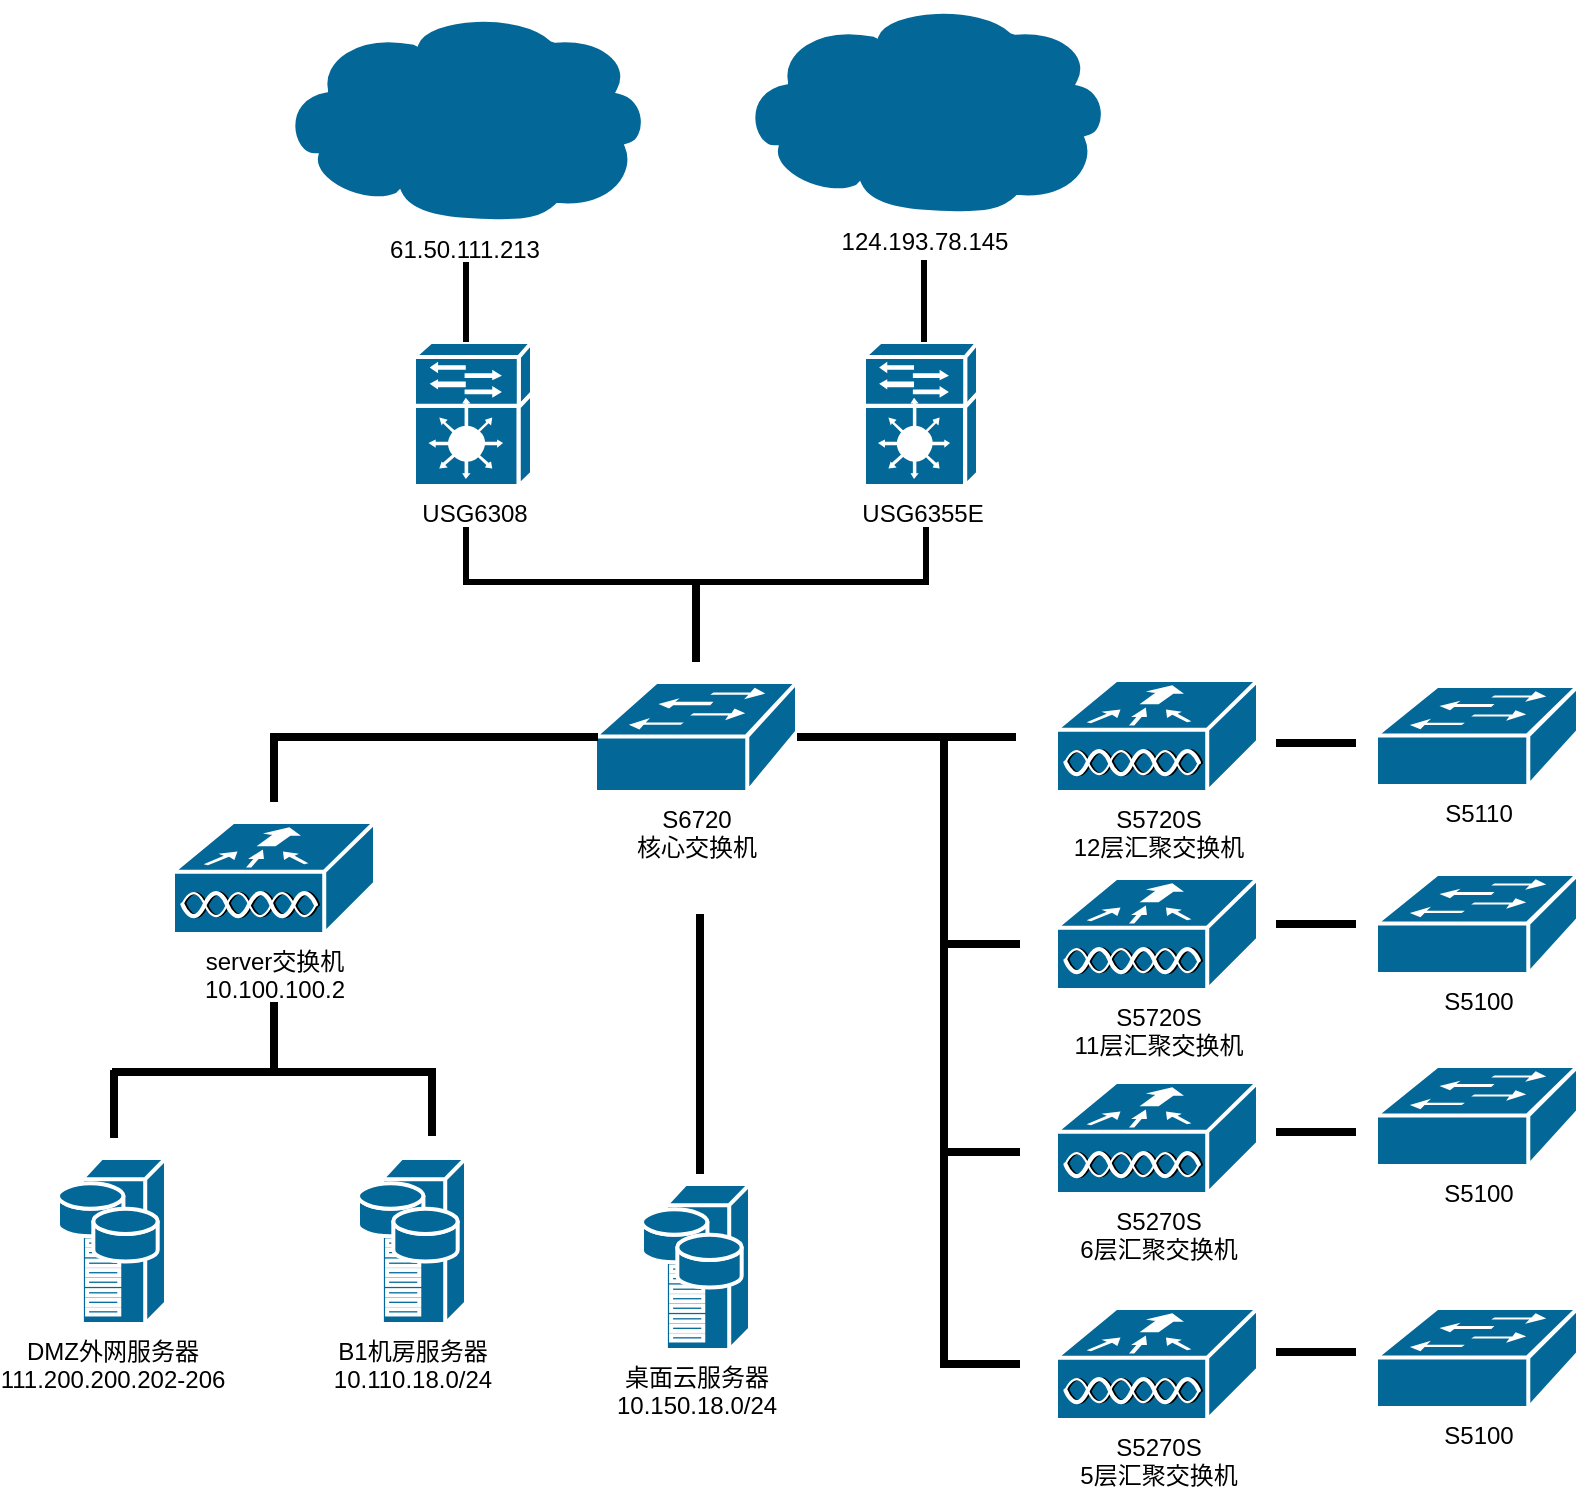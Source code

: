 <mxfile version="13.7.9" type="github">
  <diagram name="Page-1" id="822b0af5-4adb-64df-f703-e8dfc1f81529">
    <mxGraphModel dx="1422" dy="865" grid="1" gridSize="10" guides="1" tooltips="1" connect="1" arrows="1" fold="1" page="1" pageScale="1" pageWidth="1100" pageHeight="850" background="#ffffff" math="0" shadow="0">
      <root>
        <mxCell id="0" />
        <mxCell id="1" parent="0" />
        <mxCell id="1Zsn9L5nUuaMn7X5BciJ-1" value="61.50.111.213" style="shape=mxgraph.cisco.storage.cloud;html=1;pointerEvents=1;dashed=0;fillColor=#036897;strokeColor=#ffffff;strokeWidth=2;verticalLabelPosition=bottom;verticalAlign=top;align=center;outlineConnect=0;" vertex="1" parent="1">
          <mxGeometry x="170" y="14" width="186" height="106" as="geometry" />
        </mxCell>
        <mxCell id="1Zsn9L5nUuaMn7X5BciJ-2" value="124.193.78.145" style="shape=mxgraph.cisco.storage.cloud;html=1;pointerEvents=1;dashed=0;fillColor=#036897;strokeColor=#ffffff;strokeWidth=2;verticalLabelPosition=bottom;verticalAlign=top;align=center;outlineConnect=0;" vertex="1" parent="1">
          <mxGeometry x="400" y="10" width="186" height="106" as="geometry" />
        </mxCell>
        <mxCell id="1Zsn9L5nUuaMn7X5BciJ-4" value="USG6308&lt;br&gt;" style="shape=mxgraph.cisco.controllers_and_modules.service_module;html=1;pointerEvents=1;dashed=0;fillColor=#036897;strokeColor=#ffffff;strokeWidth=2;verticalLabelPosition=bottom;verticalAlign=top;align=center;outlineConnect=0;" vertex="1" parent="1">
          <mxGeometry x="238" y="180" width="59" height="72" as="geometry" />
        </mxCell>
        <mxCell id="1Zsn9L5nUuaMn7X5BciJ-6" value="USG6355E" style="shape=mxgraph.cisco.controllers_and_modules.service_module;html=1;pointerEvents=1;dashed=0;fillColor=#036897;strokeColor=#ffffff;strokeWidth=2;verticalLabelPosition=bottom;verticalAlign=top;align=center;outlineConnect=0;" vertex="1" parent="1">
          <mxGeometry x="463" y="180" width="57" height="72" as="geometry" />
        </mxCell>
        <mxCell id="1Zsn9L5nUuaMn7X5BciJ-9" value="S6720&lt;br&gt;核心交换机" style="shape=mxgraph.cisco.switches.workgroup_switch;html=1;pointerEvents=1;dashed=0;fillColor=#036897;strokeColor=#ffffff;strokeWidth=2;verticalLabelPosition=bottom;verticalAlign=top;align=center;outlineConnect=0;" vertex="1" parent="1">
          <mxGeometry x="328.5" y="350" width="101" height="55" as="geometry" />
        </mxCell>
        <mxCell id="1Zsn9L5nUuaMn7X5BciJ-15" value="S5720S&lt;br&gt;12层汇聚交换机" style="shape=mxgraph.cisco.wireless.wlan_controller;html=1;pointerEvents=1;dashed=0;fillColor=#036897;strokeColor=#ffffff;strokeWidth=2;verticalLabelPosition=bottom;verticalAlign=top;align=center;outlineConnect=0;" vertex="1" parent="1">
          <mxGeometry x="559" y="349" width="101" height="56" as="geometry" />
        </mxCell>
        <mxCell id="1Zsn9L5nUuaMn7X5BciJ-36" value="" style="shape=partialRectangle;whiteSpace=wrap;html=1;bottom=1;right=1;left=1;top=0;fillColor=none;routingCenterX=-0.5;strokeWidth=3;" vertex="1" parent="1">
          <mxGeometry x="264" y="274" width="230" height="26" as="geometry" />
        </mxCell>
        <mxCell id="1Zsn9L5nUuaMn7X5BciJ-38" value="" style="line;strokeWidth=3;direction=south;html=1;" vertex="1" parent="1">
          <mxGeometry x="259" y="140" width="10" height="40" as="geometry" />
        </mxCell>
        <mxCell id="1Zsn9L5nUuaMn7X5BciJ-39" value="" style="line;strokeWidth=3;direction=south;html=1;" vertex="1" parent="1">
          <mxGeometry x="488" y="139" width="10" height="41" as="geometry" />
        </mxCell>
        <mxCell id="1Zsn9L5nUuaMn7X5BciJ-45" value="" style="line;strokeWidth=4;direction=south;html=1;perimeter=backbonePerimeter;points=[];outlineConnect=0;" vertex="1" parent="1">
          <mxGeometry x="374" y="300" width="10" height="40" as="geometry" />
        </mxCell>
        <mxCell id="1Zsn9L5nUuaMn7X5BciJ-46" value="" style="line;strokeWidth=4;html=1;perimeter=backbonePerimeter;points=[];outlineConnect=0;" vertex="1" parent="1">
          <mxGeometry x="170" y="372.5" width="160" height="10" as="geometry" />
        </mxCell>
        <mxCell id="1Zsn9L5nUuaMn7X5BciJ-47" value="" style="line;strokeWidth=4;direction=south;html=1;perimeter=backbonePerimeter;points=[];outlineConnect=0;" vertex="1" parent="1">
          <mxGeometry x="163" y="375.5" width="10" height="34.5" as="geometry" />
        </mxCell>
        <mxCell id="1Zsn9L5nUuaMn7X5BciJ-48" value="" style="line;strokeWidth=4;html=1;perimeter=backbonePerimeter;points=[];outlineConnect=0;" vertex="1" parent="1">
          <mxGeometry x="87" y="540" width="160" height="10" as="geometry" />
        </mxCell>
        <mxCell id="1Zsn9L5nUuaMn7X5BciJ-49" value="" style="line;strokeWidth=4;direction=south;html=1;perimeter=backbonePerimeter;points=[];outlineConnect=0;" vertex="1" parent="1">
          <mxGeometry x="163" y="510" width="10" height="36" as="geometry" />
        </mxCell>
        <mxCell id="1Zsn9L5nUuaMn7X5BciJ-50" value="server交换机&lt;br&gt;10.100.100.2" style="shape=mxgraph.cisco.wireless.wlan_controller;html=1;pointerEvents=1;dashed=0;fillColor=#036897;strokeColor=#ffffff;strokeWidth=2;verticalLabelPosition=bottom;verticalAlign=top;align=center;outlineConnect=0;" vertex="1" parent="1">
          <mxGeometry x="117.5" y="420" width="101" height="56" as="geometry" />
        </mxCell>
        <mxCell id="1Zsn9L5nUuaMn7X5BciJ-51" value="S5720S&lt;br&gt;11层汇聚交换机" style="shape=mxgraph.cisco.wireless.wlan_controller;html=1;pointerEvents=1;dashed=0;fillColor=#036897;strokeColor=#ffffff;strokeWidth=2;verticalLabelPosition=bottom;verticalAlign=top;align=center;outlineConnect=0;" vertex="1" parent="1">
          <mxGeometry x="559" y="448" width="101" height="56" as="geometry" />
        </mxCell>
        <mxCell id="1Zsn9L5nUuaMn7X5BciJ-54" value="DMZ外网服务器&lt;br&gt;111.200.200.202-206" style="shape=mxgraph.cisco.servers.storage_server;html=1;pointerEvents=1;dashed=0;fillColor=#036897;strokeColor=#ffffff;strokeWidth=2;verticalLabelPosition=bottom;verticalAlign=top;align=center;outlineConnect=0;" vertex="1" parent="1">
          <mxGeometry x="60" y="588" width="54" height="83" as="geometry" />
        </mxCell>
        <mxCell id="1Zsn9L5nUuaMn7X5BciJ-55" value="B1机房服务器&lt;br&gt;10.110.18.0/24" style="shape=mxgraph.cisco.servers.storage_server;html=1;pointerEvents=1;dashed=0;fillColor=#036897;strokeColor=#ffffff;strokeWidth=2;verticalLabelPosition=bottom;verticalAlign=top;align=center;outlineConnect=0;" vertex="1" parent="1">
          <mxGeometry x="210" y="588" width="54" height="83" as="geometry" />
        </mxCell>
        <mxCell id="1Zsn9L5nUuaMn7X5BciJ-56" value="" style="line;strokeWidth=4;direction=south;html=1;perimeter=backbonePerimeter;points=[];outlineConnect=0;" vertex="1" parent="1">
          <mxGeometry x="83" y="544" width="10" height="34" as="geometry" />
        </mxCell>
        <mxCell id="1Zsn9L5nUuaMn7X5BciJ-57" value="" style="line;strokeWidth=4;direction=south;html=1;perimeter=backbonePerimeter;points=[];outlineConnect=0;" vertex="1" parent="1">
          <mxGeometry x="242" y="543" width="10" height="34" as="geometry" />
        </mxCell>
        <mxCell id="1Zsn9L5nUuaMn7X5BciJ-58" value="桌面云服务器&lt;br&gt;10.150.18.0/24" style="shape=mxgraph.cisco.servers.storage_server;html=1;pointerEvents=1;dashed=0;fillColor=#036897;strokeColor=#ffffff;strokeWidth=2;verticalLabelPosition=bottom;verticalAlign=top;align=center;outlineConnect=0;" vertex="1" parent="1">
          <mxGeometry x="352" y="601" width="54" height="83" as="geometry" />
        </mxCell>
        <mxCell id="1Zsn9L5nUuaMn7X5BciJ-59" value="" style="line;strokeWidth=4;direction=south;html=1;perimeter=backbonePerimeter;points=[];outlineConnect=0;" vertex="1" parent="1">
          <mxGeometry x="376" y="466" width="10" height="130" as="geometry" />
        </mxCell>
        <mxCell id="1Zsn9L5nUuaMn7X5BciJ-60" value="S5270S&lt;br&gt;6层汇聚交换机" style="shape=mxgraph.cisco.wireless.wlan_controller;html=1;pointerEvents=1;dashed=0;fillColor=#036897;strokeColor=#ffffff;strokeWidth=2;verticalLabelPosition=bottom;verticalAlign=top;align=center;outlineConnect=0;" vertex="1" parent="1">
          <mxGeometry x="559" y="550" width="101" height="56" as="geometry" />
        </mxCell>
        <mxCell id="1Zsn9L5nUuaMn7X5BciJ-61" value="S5270S&lt;br&gt;5层汇聚交换机" style="shape=mxgraph.cisco.wireless.wlan_controller;html=1;pointerEvents=1;dashed=0;fillColor=#036897;strokeColor=#ffffff;strokeWidth=2;verticalLabelPosition=bottom;verticalAlign=top;align=center;outlineConnect=0;" vertex="1" parent="1">
          <mxGeometry x="559" y="663" width="101" height="56" as="geometry" />
        </mxCell>
        <mxCell id="1Zsn9L5nUuaMn7X5BciJ-62" value="" style="line;strokeWidth=4;html=1;perimeter=backbonePerimeter;points=[];outlineConnect=0;" vertex="1" parent="1">
          <mxGeometry x="429.5" y="362.5" width="109.5" height="30" as="geometry" />
        </mxCell>
        <mxCell id="1Zsn9L5nUuaMn7X5BciJ-63" value="" style="line;strokeWidth=4;direction=south;html=1;perimeter=backbonePerimeter;points=[];outlineConnect=0;" vertex="1" parent="1">
          <mxGeometry x="498" y="378" width="10" height="312" as="geometry" />
        </mxCell>
        <mxCell id="1Zsn9L5nUuaMn7X5BciJ-64" value="" style="line;strokeWidth=4;html=1;perimeter=backbonePerimeter;points=[];outlineConnect=0;" vertex="1" parent="1">
          <mxGeometry x="501" y="476" width="40" height="10" as="geometry" />
        </mxCell>
        <mxCell id="1Zsn9L5nUuaMn7X5BciJ-65" value="" style="line;strokeWidth=4;html=1;perimeter=backbonePerimeter;points=[];outlineConnect=0;" vertex="1" parent="1">
          <mxGeometry x="501" y="580" width="40" height="10" as="geometry" />
        </mxCell>
        <mxCell id="1Zsn9L5nUuaMn7X5BciJ-66" value="" style="line;strokeWidth=4;html=1;perimeter=backbonePerimeter;points=[];outlineConnect=0;" vertex="1" parent="1">
          <mxGeometry x="501" y="686" width="40" height="10" as="geometry" />
        </mxCell>
        <mxCell id="1Zsn9L5nUuaMn7X5BciJ-67" value="" style="line;strokeWidth=4;html=1;perimeter=backbonePerimeter;points=[];outlineConnect=0;" vertex="1" parent="1">
          <mxGeometry x="669" y="375.5" width="40" height="10" as="geometry" />
        </mxCell>
        <mxCell id="1Zsn9L5nUuaMn7X5BciJ-68" value="" style="line;strokeWidth=4;html=1;perimeter=backbonePerimeter;points=[];outlineConnect=0;" vertex="1" parent="1">
          <mxGeometry x="669" y="466" width="40" height="10" as="geometry" />
        </mxCell>
        <mxCell id="1Zsn9L5nUuaMn7X5BciJ-69" value="" style="line;strokeWidth=4;html=1;perimeter=backbonePerimeter;points=[];outlineConnect=0;" vertex="1" parent="1">
          <mxGeometry x="669" y="570" width="40" height="10" as="geometry" />
        </mxCell>
        <mxCell id="1Zsn9L5nUuaMn7X5BciJ-70" value="" style="line;strokeWidth=4;html=1;perimeter=backbonePerimeter;points=[];outlineConnect=0;" vertex="1" parent="1">
          <mxGeometry x="669" y="680" width="40" height="10" as="geometry" />
        </mxCell>
        <mxCell id="1Zsn9L5nUuaMn7X5BciJ-71" value="S5110" style="shape=mxgraph.cisco.switches.workgroup_switch;html=1;pointerEvents=1;dashed=0;fillColor=#036897;strokeColor=#ffffff;strokeWidth=2;verticalLabelPosition=bottom;verticalAlign=top;align=center;outlineConnect=0;" vertex="1" parent="1">
          <mxGeometry x="719" y="352" width="101" height="50" as="geometry" />
        </mxCell>
        <mxCell id="1Zsn9L5nUuaMn7X5BciJ-72" value="S5100" style="shape=mxgraph.cisco.switches.workgroup_switch;html=1;pointerEvents=1;dashed=0;fillColor=#036897;strokeColor=#ffffff;strokeWidth=2;verticalLabelPosition=bottom;verticalAlign=top;align=center;outlineConnect=0;" vertex="1" parent="1">
          <mxGeometry x="719" y="446" width="101" height="50" as="geometry" />
        </mxCell>
        <mxCell id="1Zsn9L5nUuaMn7X5BciJ-73" value="S5100" style="shape=mxgraph.cisco.switches.workgroup_switch;html=1;pointerEvents=1;dashed=0;fillColor=#036897;strokeColor=#ffffff;strokeWidth=2;verticalLabelPosition=bottom;verticalAlign=top;align=center;outlineConnect=0;" vertex="1" parent="1">
          <mxGeometry x="719" y="542" width="101" height="50" as="geometry" />
        </mxCell>
        <mxCell id="1Zsn9L5nUuaMn7X5BciJ-74" value="S5100" style="shape=mxgraph.cisco.switches.workgroup_switch;html=1;pointerEvents=1;dashed=0;fillColor=#036897;strokeColor=#ffffff;strokeWidth=2;verticalLabelPosition=bottom;verticalAlign=top;align=center;outlineConnect=0;" vertex="1" parent="1">
          <mxGeometry x="719" y="663" width="101" height="50" as="geometry" />
        </mxCell>
      </root>
    </mxGraphModel>
  </diagram>
</mxfile>
